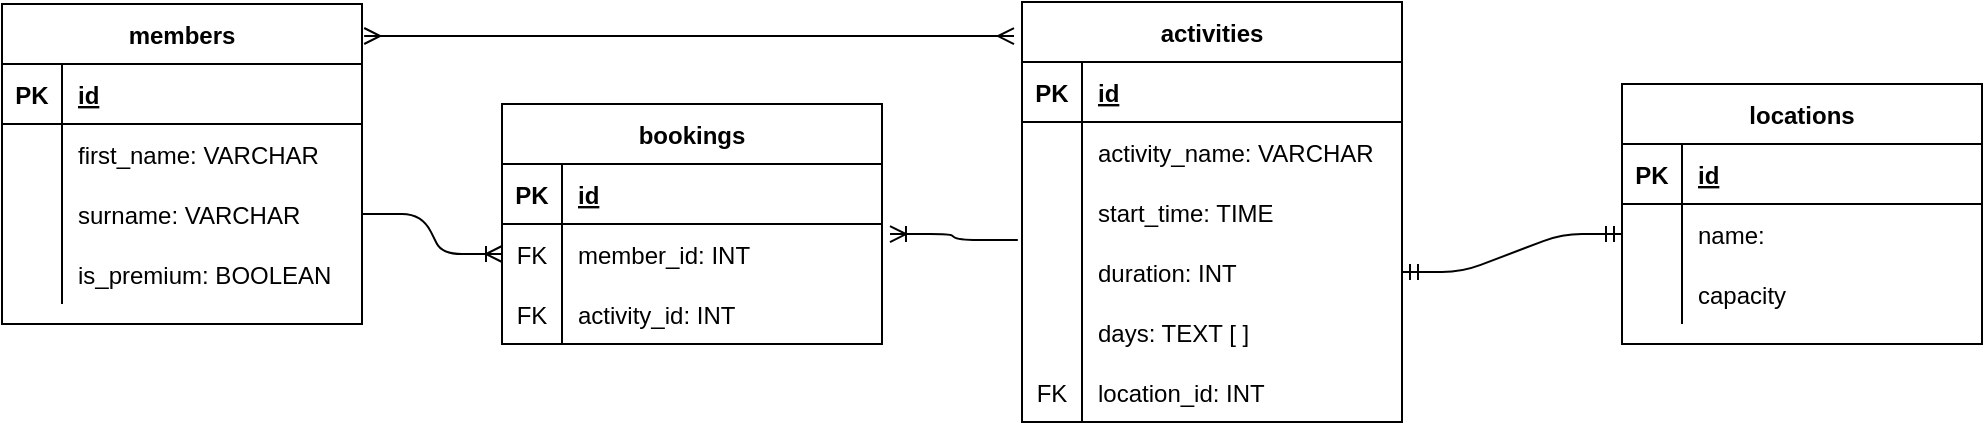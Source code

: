 <mxfile version="14.6.5" type="device"><diagram id="2V3zeeOjnx6IWCncsmV4" name="Page-1"><mxGraphModel dx="826" dy="676" grid="1" gridSize="10" guides="1" tooltips="1" connect="1" arrows="1" fold="1" page="1" pageScale="1" pageWidth="827" pageHeight="1169" math="0" shadow="0"><root><mxCell id="0"/><mxCell id="1" parent="0"/><mxCell id="Ne_jlMRLLzPUKye5-PO1-1" value="members" style="shape=table;startSize=30;container=1;collapsible=1;childLayout=tableLayout;fixedRows=1;rowLines=0;fontStyle=1;align=center;resizeLast=1;" vertex="1" parent="1"><mxGeometry x="10" y="230" width="180" height="160" as="geometry"/></mxCell><mxCell id="Ne_jlMRLLzPUKye5-PO1-2" value="" style="shape=partialRectangle;collapsible=0;dropTarget=0;pointerEvents=0;fillColor=none;top=0;left=0;bottom=1;right=0;points=[[0,0.5],[1,0.5]];portConstraint=eastwest;" vertex="1" parent="Ne_jlMRLLzPUKye5-PO1-1"><mxGeometry y="30" width="180" height="30" as="geometry"/></mxCell><mxCell id="Ne_jlMRLLzPUKye5-PO1-3" value="PK" style="shape=partialRectangle;connectable=0;fillColor=none;top=0;left=0;bottom=0;right=0;fontStyle=1;overflow=hidden;" vertex="1" parent="Ne_jlMRLLzPUKye5-PO1-2"><mxGeometry width="30" height="30" as="geometry"/></mxCell><mxCell id="Ne_jlMRLLzPUKye5-PO1-4" value="id" style="shape=partialRectangle;connectable=0;fillColor=none;top=0;left=0;bottom=0;right=0;align=left;spacingLeft=6;fontStyle=5;overflow=hidden;" vertex="1" parent="Ne_jlMRLLzPUKye5-PO1-2"><mxGeometry x="30" width="150" height="30" as="geometry"/></mxCell><mxCell id="Ne_jlMRLLzPUKye5-PO1-5" value="" style="shape=partialRectangle;collapsible=0;dropTarget=0;pointerEvents=0;fillColor=none;top=0;left=0;bottom=0;right=0;points=[[0,0.5],[1,0.5]];portConstraint=eastwest;" vertex="1" parent="Ne_jlMRLLzPUKye5-PO1-1"><mxGeometry y="60" width="180" height="30" as="geometry"/></mxCell><mxCell id="Ne_jlMRLLzPUKye5-PO1-6" value="" style="shape=partialRectangle;connectable=0;fillColor=none;top=0;left=0;bottom=0;right=0;editable=1;overflow=hidden;" vertex="1" parent="Ne_jlMRLLzPUKye5-PO1-5"><mxGeometry width="30" height="30" as="geometry"/></mxCell><mxCell id="Ne_jlMRLLzPUKye5-PO1-7" value="first_name: VARCHAR" style="shape=partialRectangle;connectable=0;fillColor=none;top=0;left=0;bottom=0;right=0;align=left;spacingLeft=6;overflow=hidden;" vertex="1" parent="Ne_jlMRLLzPUKye5-PO1-5"><mxGeometry x="30" width="150" height="30" as="geometry"/></mxCell><mxCell id="Ne_jlMRLLzPUKye5-PO1-8" value="" style="shape=partialRectangle;collapsible=0;dropTarget=0;pointerEvents=0;fillColor=none;top=0;left=0;bottom=0;right=0;points=[[0,0.5],[1,0.5]];portConstraint=eastwest;" vertex="1" parent="Ne_jlMRLLzPUKye5-PO1-1"><mxGeometry y="90" width="180" height="30" as="geometry"/></mxCell><mxCell id="Ne_jlMRLLzPUKye5-PO1-9" value="" style="shape=partialRectangle;connectable=0;fillColor=none;top=0;left=0;bottom=0;right=0;editable=1;overflow=hidden;" vertex="1" parent="Ne_jlMRLLzPUKye5-PO1-8"><mxGeometry width="30" height="30" as="geometry"/></mxCell><mxCell id="Ne_jlMRLLzPUKye5-PO1-10" value="surname: VARCHAR" style="shape=partialRectangle;connectable=0;fillColor=none;top=0;left=0;bottom=0;right=0;align=left;spacingLeft=6;overflow=hidden;" vertex="1" parent="Ne_jlMRLLzPUKye5-PO1-8"><mxGeometry x="30" width="150" height="30" as="geometry"/></mxCell><mxCell id="Ne_jlMRLLzPUKye5-PO1-11" value="" style="shape=partialRectangle;collapsible=0;dropTarget=0;pointerEvents=0;fillColor=none;top=0;left=0;bottom=0;right=0;points=[[0,0.5],[1,0.5]];portConstraint=eastwest;" vertex="1" parent="Ne_jlMRLLzPUKye5-PO1-1"><mxGeometry y="120" width="180" height="30" as="geometry"/></mxCell><mxCell id="Ne_jlMRLLzPUKye5-PO1-12" value="" style="shape=partialRectangle;connectable=0;fillColor=none;top=0;left=0;bottom=0;right=0;editable=1;overflow=hidden;" vertex="1" parent="Ne_jlMRLLzPUKye5-PO1-11"><mxGeometry width="30" height="30" as="geometry"/></mxCell><mxCell id="Ne_jlMRLLzPUKye5-PO1-13" value="is_premium: BOOLEAN" style="shape=partialRectangle;connectable=0;fillColor=none;top=0;left=0;bottom=0;right=0;align=left;spacingLeft=6;overflow=hidden;" vertex="1" parent="Ne_jlMRLLzPUKye5-PO1-11"><mxGeometry x="30" width="150" height="30" as="geometry"/></mxCell><mxCell id="Ne_jlMRLLzPUKye5-PO1-14" value="activities" style="shape=table;startSize=30;container=1;collapsible=1;childLayout=tableLayout;fixedRows=1;rowLines=0;fontStyle=1;align=center;resizeLast=1;" vertex="1" parent="1"><mxGeometry x="520" y="229" width="190" height="210" as="geometry"/></mxCell><mxCell id="Ne_jlMRLLzPUKye5-PO1-15" value="" style="shape=partialRectangle;collapsible=0;dropTarget=0;pointerEvents=0;fillColor=none;top=0;left=0;bottom=1;right=0;points=[[0,0.5],[1,0.5]];portConstraint=eastwest;" vertex="1" parent="Ne_jlMRLLzPUKye5-PO1-14"><mxGeometry y="30" width="190" height="30" as="geometry"/></mxCell><mxCell id="Ne_jlMRLLzPUKye5-PO1-16" value="PK" style="shape=partialRectangle;connectable=0;fillColor=none;top=0;left=0;bottom=0;right=0;fontStyle=1;overflow=hidden;" vertex="1" parent="Ne_jlMRLLzPUKye5-PO1-15"><mxGeometry width="30" height="30" as="geometry"/></mxCell><mxCell id="Ne_jlMRLLzPUKye5-PO1-17" value="id" style="shape=partialRectangle;connectable=0;fillColor=none;top=0;left=0;bottom=0;right=0;align=left;spacingLeft=6;fontStyle=5;overflow=hidden;" vertex="1" parent="Ne_jlMRLLzPUKye5-PO1-15"><mxGeometry x="30" width="160" height="30" as="geometry"/></mxCell><mxCell id="Ne_jlMRLLzPUKye5-PO1-24" value="" style="shape=partialRectangle;collapsible=0;dropTarget=0;pointerEvents=0;fillColor=none;top=0;left=0;bottom=0;right=0;points=[[0,0.5],[1,0.5]];portConstraint=eastwest;" vertex="1" parent="Ne_jlMRLLzPUKye5-PO1-14"><mxGeometry y="60" width="190" height="30" as="geometry"/></mxCell><mxCell id="Ne_jlMRLLzPUKye5-PO1-25" value="" style="shape=partialRectangle;connectable=0;fillColor=none;top=0;left=0;bottom=0;right=0;editable=1;overflow=hidden;" vertex="1" parent="Ne_jlMRLLzPUKye5-PO1-24"><mxGeometry width="30" height="30" as="geometry"/></mxCell><mxCell id="Ne_jlMRLLzPUKye5-PO1-26" value="activity_name: VARCHAR" style="shape=partialRectangle;connectable=0;fillColor=none;top=0;left=0;bottom=0;right=0;align=left;spacingLeft=6;overflow=hidden;" vertex="1" parent="Ne_jlMRLLzPUKye5-PO1-24"><mxGeometry x="30" width="160" height="30" as="geometry"/></mxCell><mxCell id="Ne_jlMRLLzPUKye5-PO1-18" value="" style="shape=partialRectangle;collapsible=0;dropTarget=0;pointerEvents=0;fillColor=none;top=0;left=0;bottom=0;right=0;points=[[0,0.5],[1,0.5]];portConstraint=eastwest;" vertex="1" parent="Ne_jlMRLLzPUKye5-PO1-14"><mxGeometry y="90" width="190" height="30" as="geometry"/></mxCell><mxCell id="Ne_jlMRLLzPUKye5-PO1-19" value="" style="shape=partialRectangle;connectable=0;fillColor=none;top=0;left=0;bottom=0;right=0;editable=1;overflow=hidden;" vertex="1" parent="Ne_jlMRLLzPUKye5-PO1-18"><mxGeometry width="30" height="30" as="geometry"/></mxCell><mxCell id="Ne_jlMRLLzPUKye5-PO1-20" value="start_time: TIME" style="shape=partialRectangle;connectable=0;fillColor=none;top=0;left=0;bottom=0;right=0;align=left;spacingLeft=6;overflow=hidden;" vertex="1" parent="Ne_jlMRLLzPUKye5-PO1-18"><mxGeometry x="30" width="160" height="30" as="geometry"/></mxCell><mxCell id="Ne_jlMRLLzPUKye5-PO1-41" value="" style="shape=partialRectangle;collapsible=0;dropTarget=0;pointerEvents=0;fillColor=none;top=0;left=0;bottom=0;right=0;points=[[0,0.5],[1,0.5]];portConstraint=eastwest;" vertex="1" parent="Ne_jlMRLLzPUKye5-PO1-14"><mxGeometry y="120" width="190" height="30" as="geometry"/></mxCell><mxCell id="Ne_jlMRLLzPUKye5-PO1-42" value="" style="shape=partialRectangle;connectable=0;fillColor=none;top=0;left=0;bottom=0;right=0;editable=1;overflow=hidden;" vertex="1" parent="Ne_jlMRLLzPUKye5-PO1-41"><mxGeometry width="30" height="30" as="geometry"/></mxCell><mxCell id="Ne_jlMRLLzPUKye5-PO1-43" value="duration: INT" style="shape=partialRectangle;connectable=0;fillColor=none;top=0;left=0;bottom=0;right=0;align=left;spacingLeft=6;overflow=hidden;" vertex="1" parent="Ne_jlMRLLzPUKye5-PO1-41"><mxGeometry x="30" width="160" height="30" as="geometry"/></mxCell><mxCell id="Ne_jlMRLLzPUKye5-PO1-21" value="" style="shape=partialRectangle;collapsible=0;dropTarget=0;pointerEvents=0;fillColor=none;top=0;left=0;bottom=0;right=0;points=[[0,0.5],[1,0.5]];portConstraint=eastwest;" vertex="1" parent="Ne_jlMRLLzPUKye5-PO1-14"><mxGeometry y="150" width="190" height="30" as="geometry"/></mxCell><mxCell id="Ne_jlMRLLzPUKye5-PO1-22" value="" style="shape=partialRectangle;connectable=0;fillColor=none;top=0;left=0;bottom=0;right=0;editable=1;overflow=hidden;" vertex="1" parent="Ne_jlMRLLzPUKye5-PO1-21"><mxGeometry width="30" height="30" as="geometry"/></mxCell><mxCell id="Ne_jlMRLLzPUKye5-PO1-23" value="days: TEXT [ ]" style="shape=partialRectangle;connectable=0;fillColor=none;top=0;left=0;bottom=0;right=0;align=left;spacingLeft=6;overflow=hidden;" vertex="1" parent="Ne_jlMRLLzPUKye5-PO1-21"><mxGeometry x="30" width="160" height="30" as="geometry"/></mxCell><mxCell id="Ne_jlMRLLzPUKye5-PO1-57" value="" style="shape=partialRectangle;collapsible=0;dropTarget=0;pointerEvents=0;fillColor=none;top=0;left=0;bottom=0;right=0;points=[[0,0.5],[1,0.5]];portConstraint=eastwest;" vertex="1" parent="Ne_jlMRLLzPUKye5-PO1-14"><mxGeometry y="180" width="190" height="30" as="geometry"/></mxCell><mxCell id="Ne_jlMRLLzPUKye5-PO1-58" value="FK" style="shape=partialRectangle;connectable=0;fillColor=none;top=0;left=0;bottom=0;right=0;editable=1;overflow=hidden;" vertex="1" parent="Ne_jlMRLLzPUKye5-PO1-57"><mxGeometry width="30" height="30" as="geometry"/></mxCell><mxCell id="Ne_jlMRLLzPUKye5-PO1-59" value="location_id: INT" style="shape=partialRectangle;connectable=0;fillColor=none;top=0;left=0;bottom=0;right=0;align=left;spacingLeft=6;overflow=hidden;" vertex="1" parent="Ne_jlMRLLzPUKye5-PO1-57"><mxGeometry x="30" width="160" height="30" as="geometry"/></mxCell><mxCell id="Ne_jlMRLLzPUKye5-PO1-27" value="bookings" style="shape=table;startSize=30;container=1;collapsible=1;childLayout=tableLayout;fixedRows=1;rowLines=0;fontStyle=1;align=center;resizeLast=1;" vertex="1" parent="1"><mxGeometry x="260" y="280" width="190" height="120" as="geometry"/></mxCell><mxCell id="Ne_jlMRLLzPUKye5-PO1-28" value="" style="shape=partialRectangle;collapsible=0;dropTarget=0;pointerEvents=0;fillColor=none;top=0;left=0;bottom=1;right=0;points=[[0,0.5],[1,0.5]];portConstraint=eastwest;" vertex="1" parent="Ne_jlMRLLzPUKye5-PO1-27"><mxGeometry y="30" width="190" height="30" as="geometry"/></mxCell><mxCell id="Ne_jlMRLLzPUKye5-PO1-29" value="PK" style="shape=partialRectangle;connectable=0;fillColor=none;top=0;left=0;bottom=0;right=0;fontStyle=1;overflow=hidden;" vertex="1" parent="Ne_jlMRLLzPUKye5-PO1-28"><mxGeometry width="30" height="30" as="geometry"/></mxCell><mxCell id="Ne_jlMRLLzPUKye5-PO1-30" value="id" style="shape=partialRectangle;connectable=0;fillColor=none;top=0;left=0;bottom=0;right=0;align=left;spacingLeft=6;fontStyle=5;overflow=hidden;" vertex="1" parent="Ne_jlMRLLzPUKye5-PO1-28"><mxGeometry x="30" width="160" height="30" as="geometry"/></mxCell><mxCell id="Ne_jlMRLLzPUKye5-PO1-31" value="" style="shape=partialRectangle;collapsible=0;dropTarget=0;pointerEvents=0;fillColor=none;top=0;left=0;bottom=0;right=0;points=[[0,0.5],[1,0.5]];portConstraint=eastwest;" vertex="1" parent="Ne_jlMRLLzPUKye5-PO1-27"><mxGeometry y="60" width="190" height="30" as="geometry"/></mxCell><mxCell id="Ne_jlMRLLzPUKye5-PO1-32" value="FK" style="shape=partialRectangle;connectable=0;fillColor=none;top=0;left=0;bottom=0;right=0;editable=1;overflow=hidden;" vertex="1" parent="Ne_jlMRLLzPUKye5-PO1-31"><mxGeometry width="30" height="30" as="geometry"/></mxCell><mxCell id="Ne_jlMRLLzPUKye5-PO1-33" value="member_id: INT" style="shape=partialRectangle;connectable=0;fillColor=none;top=0;left=0;bottom=0;right=0;align=left;spacingLeft=6;overflow=hidden;" vertex="1" parent="Ne_jlMRLLzPUKye5-PO1-31"><mxGeometry x="30" width="160" height="30" as="geometry"/></mxCell><mxCell id="Ne_jlMRLLzPUKye5-PO1-34" value="" style="shape=partialRectangle;collapsible=0;dropTarget=0;pointerEvents=0;fillColor=none;top=0;left=0;bottom=0;right=0;points=[[0,0.5],[1,0.5]];portConstraint=eastwest;" vertex="1" parent="Ne_jlMRLLzPUKye5-PO1-27"><mxGeometry y="90" width="190" height="30" as="geometry"/></mxCell><mxCell id="Ne_jlMRLLzPUKye5-PO1-35" value="FK" style="shape=partialRectangle;connectable=0;fillColor=none;top=0;left=0;bottom=0;right=0;editable=1;overflow=hidden;" vertex="1" parent="Ne_jlMRLLzPUKye5-PO1-34"><mxGeometry width="30" height="30" as="geometry"/></mxCell><mxCell id="Ne_jlMRLLzPUKye5-PO1-36" value="activity_id: INT" style="shape=partialRectangle;connectable=0;fillColor=none;top=0;left=0;bottom=0;right=0;align=left;spacingLeft=6;overflow=hidden;" vertex="1" parent="Ne_jlMRLLzPUKye5-PO1-34"><mxGeometry x="30" width="160" height="30" as="geometry"/></mxCell><mxCell id="Ne_jlMRLLzPUKye5-PO1-44" value="locations" style="shape=table;startSize=30;container=1;collapsible=1;childLayout=tableLayout;fixedRows=1;rowLines=0;fontStyle=1;align=center;resizeLast=1;" vertex="1" parent="1"><mxGeometry x="820" y="270" width="180" height="130" as="geometry"/></mxCell><mxCell id="Ne_jlMRLLzPUKye5-PO1-45" value="" style="shape=partialRectangle;collapsible=0;dropTarget=0;pointerEvents=0;fillColor=none;top=0;left=0;bottom=1;right=0;points=[[0,0.5],[1,0.5]];portConstraint=eastwest;" vertex="1" parent="Ne_jlMRLLzPUKye5-PO1-44"><mxGeometry y="30" width="180" height="30" as="geometry"/></mxCell><mxCell id="Ne_jlMRLLzPUKye5-PO1-46" value="PK" style="shape=partialRectangle;connectable=0;fillColor=none;top=0;left=0;bottom=0;right=0;fontStyle=1;overflow=hidden;" vertex="1" parent="Ne_jlMRLLzPUKye5-PO1-45"><mxGeometry width="30" height="30" as="geometry"/></mxCell><mxCell id="Ne_jlMRLLzPUKye5-PO1-47" value="id" style="shape=partialRectangle;connectable=0;fillColor=none;top=0;left=0;bottom=0;right=0;align=left;spacingLeft=6;fontStyle=5;overflow=hidden;" vertex="1" parent="Ne_jlMRLLzPUKye5-PO1-45"><mxGeometry x="30" width="150" height="30" as="geometry"/></mxCell><mxCell id="Ne_jlMRLLzPUKye5-PO1-48" value="" style="shape=partialRectangle;collapsible=0;dropTarget=0;pointerEvents=0;fillColor=none;top=0;left=0;bottom=0;right=0;points=[[0,0.5],[1,0.5]];portConstraint=eastwest;" vertex="1" parent="Ne_jlMRLLzPUKye5-PO1-44"><mxGeometry y="60" width="180" height="30" as="geometry"/></mxCell><mxCell id="Ne_jlMRLLzPUKye5-PO1-49" value="" style="shape=partialRectangle;connectable=0;fillColor=none;top=0;left=0;bottom=0;right=0;editable=1;overflow=hidden;" vertex="1" parent="Ne_jlMRLLzPUKye5-PO1-48"><mxGeometry width="30" height="30" as="geometry"/></mxCell><mxCell id="Ne_jlMRLLzPUKye5-PO1-50" value="name:" style="shape=partialRectangle;connectable=0;fillColor=none;top=0;left=0;bottom=0;right=0;align=left;spacingLeft=6;overflow=hidden;" vertex="1" parent="Ne_jlMRLLzPUKye5-PO1-48"><mxGeometry x="30" width="150" height="30" as="geometry"/></mxCell><mxCell id="Ne_jlMRLLzPUKye5-PO1-51" value="" style="shape=partialRectangle;collapsible=0;dropTarget=0;pointerEvents=0;fillColor=none;top=0;left=0;bottom=0;right=0;points=[[0,0.5],[1,0.5]];portConstraint=eastwest;" vertex="1" parent="Ne_jlMRLLzPUKye5-PO1-44"><mxGeometry y="90" width="180" height="30" as="geometry"/></mxCell><mxCell id="Ne_jlMRLLzPUKye5-PO1-52" value="" style="shape=partialRectangle;connectable=0;fillColor=none;top=0;left=0;bottom=0;right=0;editable=1;overflow=hidden;" vertex="1" parent="Ne_jlMRLLzPUKye5-PO1-51"><mxGeometry width="30" height="30" as="geometry"/></mxCell><mxCell id="Ne_jlMRLLzPUKye5-PO1-53" value="capacity" style="shape=partialRectangle;connectable=0;fillColor=none;top=0;left=0;bottom=0;right=0;align=left;spacingLeft=6;overflow=hidden;" vertex="1" parent="Ne_jlMRLLzPUKye5-PO1-51"><mxGeometry x="30" width="150" height="30" as="geometry"/></mxCell><mxCell id="Ne_jlMRLLzPUKye5-PO1-62" value="" style="edgeStyle=entityRelationEdgeStyle;fontSize=12;html=1;endArrow=ERmany;startArrow=ERmany;exitX=1.006;exitY=0.1;exitDx=0;exitDy=0;exitPerimeter=0;entryX=-0.021;entryY=0.081;entryDx=0;entryDy=0;entryPerimeter=0;" edge="1" parent="1" source="Ne_jlMRLLzPUKye5-PO1-1" target="Ne_jlMRLLzPUKye5-PO1-14"><mxGeometry width="100" height="100" relative="1" as="geometry"><mxPoint x="250" y="200" as="sourcePoint"/><mxPoint x="350" y="100" as="targetPoint"/></mxGeometry></mxCell><mxCell id="Ne_jlMRLLzPUKye5-PO1-63" value="" style="edgeStyle=entityRelationEdgeStyle;fontSize=12;html=1;endArrow=ERoneToMany;entryX=0;entryY=0.5;entryDx=0;entryDy=0;exitX=1;exitY=0.5;exitDx=0;exitDy=0;" edge="1" parent="1" source="Ne_jlMRLLzPUKye5-PO1-8" target="Ne_jlMRLLzPUKye5-PO1-31"><mxGeometry width="100" height="100" relative="1" as="geometry"><mxPoint x="220" y="530" as="sourcePoint"/><mxPoint x="170" y="430" as="targetPoint"/></mxGeometry></mxCell><mxCell id="Ne_jlMRLLzPUKye5-PO1-64" value="" style="edgeStyle=entityRelationEdgeStyle;fontSize=12;html=1;endArrow=ERoneToMany;exitX=-0.011;exitY=-0.033;exitDx=0;exitDy=0;exitPerimeter=0;entryX=1.021;entryY=0.167;entryDx=0;entryDy=0;entryPerimeter=0;" edge="1" parent="1" source="Ne_jlMRLLzPUKye5-PO1-41" target="Ne_jlMRLLzPUKye5-PO1-31"><mxGeometry width="100" height="100" relative="1" as="geometry"><mxPoint x="400" y="550" as="sourcePoint"/><mxPoint x="500" y="450" as="targetPoint"/></mxGeometry></mxCell><mxCell id="Ne_jlMRLLzPUKye5-PO1-66" value="" style="edgeStyle=entityRelationEdgeStyle;fontSize=12;html=1;endArrow=ERmandOne;startArrow=ERmandOne;exitX=1;exitY=0.5;exitDx=0;exitDy=0;entryX=0;entryY=0.5;entryDx=0;entryDy=0;" edge="1" parent="1" source="Ne_jlMRLLzPUKye5-PO1-41" target="Ne_jlMRLLzPUKye5-PO1-48"><mxGeometry width="100" height="100" relative="1" as="geometry"><mxPoint x="730" y="510" as="sourcePoint"/><mxPoint x="830" y="410" as="targetPoint"/></mxGeometry></mxCell></root></mxGraphModel></diagram></mxfile>